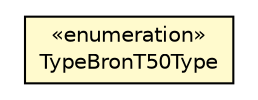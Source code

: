 #!/usr/local/bin/dot
#
# Class diagram 
# Generated by UMLGraph version R5_6-24-gf6e263 (http://www.umlgraph.org/)
#

digraph G {
	edge [fontname="Helvetica",fontsize=10,labelfontname="Helvetica",labelfontsize=10];
	node [fontname="Helvetica",fontsize=10,shape=plaintext];
	nodesep=0.25;
	ranksep=0.5;
	// nl.b3p.topnl.top50nl.TypeBronT50Type
	c39185 [label=<<table title="nl.b3p.topnl.top50nl.TypeBronT50Type" border="0" cellborder="1" cellspacing="0" cellpadding="2" port="p" bgcolor="lemonChiffon" href="./TypeBronT50Type.html">
		<tr><td><table border="0" cellspacing="0" cellpadding="1">
<tr><td align="center" balign="center"> &#171;enumeration&#187; </td></tr>
<tr><td align="center" balign="center"> TypeBronT50Type </td></tr>
		</table></td></tr>
		</table>>, URL="./TypeBronT50Type.html", fontname="Helvetica", fontcolor="black", fontsize=10.0];
}

